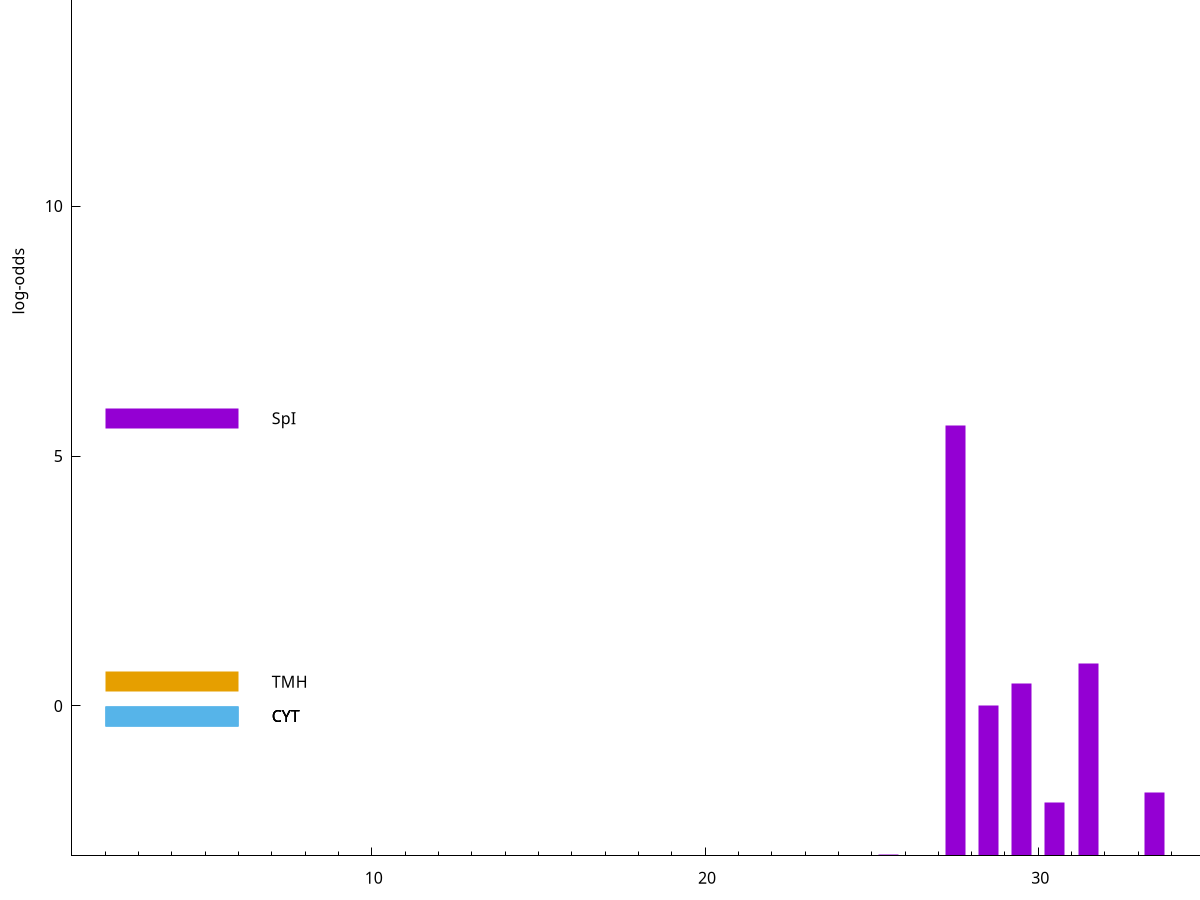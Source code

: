 set title "LipoP predictions for SRR4017849.gff"
set size 2., 1.4
set xrange [1:70] 
set mxtics 10
set yrange [-3:20]
set y2range [0:23]
set ylabel "log-odds"
set term postscript eps color solid "Helvetica" 30
set output "SRR4017849.gff187.eps"
set arrow from 2,16.2432 to 6,16.2432 nohead lt 4 lw 20
set label "TMH" at 7,16.2432
set arrow from 2,5.75709 to 6,5.75709 nohead lt 1 lw 20
set label "SpI" at 7,5.75709
set arrow from 2,0.484759 to 6,0.484759 nohead lt 4 lw 20
set label "TMH" at 7,0.484759
set arrow from 2,-0.200913 to 6,-0.200913 nohead lt 3 lw 20
set label "CYT" at 7,-0.200913
set arrow from 2,-0.200913 to 6,-0.200913 nohead lt 3 lw 20
set label "CYT" at 7,-0.200913
set arrow from 2,-0.200913 to 6,-0.200913 nohead lt 3 lw 20
set label "CYT" at 7,-0.200913
set arrow from 2,16.2432 to 6,16.2432 nohead lt 4 lw 20
set label "TMH" at 7,16.2432
# NOTE: The scores below are the log-odds scores with the threshold
# NOTE: subtracted (a hack to make gnuplot make the histogram all
# NOTE: look nice).
plot "-" axes x1y2 title "" with impulses lt 1 lw 20
27.500000 8.617830
31.500000 3.858626
29.500000 3.440593
28.500000 3.006051
33.500000 1.270010
30.500000 1.078050
25.500000 0.033730
e
exit
